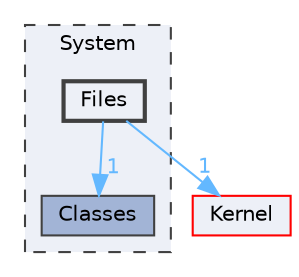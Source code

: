 digraph "Files"
{
 // LATEX_PDF_SIZE
  bgcolor="transparent";
  edge [fontname=Helvetica,fontsize=10,labelfontname=Helvetica,labelfontsize=10];
  node [fontname=Helvetica,fontsize=10,shape=box,height=0.2,width=0.4];
  compound=true
  subgraph clusterdir_9af51e3826d4f9e80d9103b2de543e84 {
    graph [ bgcolor="#edf0f7", pencolor="grey25", label="System", fontname=Helvetica,fontsize=10 style="filled,dashed", URL="dir_9af51e3826d4f9e80d9103b2de543e84.html",tooltip=""]
  dir_65f8e582ae4564702e5ebd9f1f129945 [label="Classes", fillcolor="#a2b4d6", color="grey25", style="filled", URL="dir_65f8e582ae4564702e5ebd9f1f129945.html",tooltip=""];
  dir_7ebb79315e7698127b644e661e05dbac [label="Files", fillcolor="#edf0f7", color="grey25", style="filled,bold", URL="dir_7ebb79315e7698127b644e661e05dbac.html",tooltip=""];
  }
  dir_52bed8acfaac088d5968cb2c84d7645d [label="Kernel", fillcolor="#edf0f7", color="red", style="filled", URL="dir_52bed8acfaac088d5968cb2c84d7645d.html",tooltip=""];
  dir_7ebb79315e7698127b644e661e05dbac->dir_52bed8acfaac088d5968cb2c84d7645d [headlabel="1", labeldistance=1.5 headhref="dir_000017_000024.html" color="steelblue1" fontcolor="steelblue1"];
  dir_7ebb79315e7698127b644e661e05dbac->dir_65f8e582ae4564702e5ebd9f1f129945 [headlabel="1", labeldistance=1.5 headhref="dir_000017_000005.html" color="steelblue1" fontcolor="steelblue1"];
}
